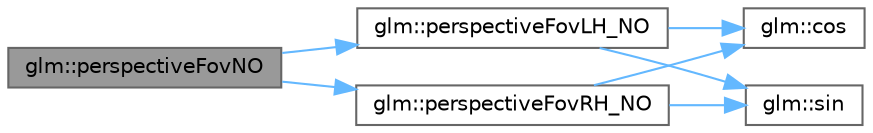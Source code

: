 digraph "glm::perspectiveFovNO"
{
 // LATEX_PDF_SIZE
  bgcolor="transparent";
  edge [fontname=Helvetica,fontsize=10,labelfontname=Helvetica,labelfontsize=10];
  node [fontname=Helvetica,fontsize=10,shape=box,height=0.2,width=0.4];
  rankdir="LR";
  Node1 [id="Node000001",label="glm::perspectiveFovNO",height=0.2,width=0.4,color="gray40", fillcolor="grey60", style="filled", fontcolor="black",tooltip=" "];
  Node1 -> Node2 [id="edge13_Node000001_Node000002",color="steelblue1",style="solid",tooltip=" "];
  Node2 [id="Node000002",label="glm::perspectiveFovLH_NO",height=0.2,width=0.4,color="grey40", fillcolor="white", style="filled",URL="$group__ext__matrix__clip__space.html#ga2a6ec32dc6b2b9ef545f9809129b134d",tooltip=" "];
  Node2 -> Node3 [id="edge14_Node000002_Node000003",color="steelblue1",style="solid",tooltip=" "];
  Node3 [id="Node000003",label="glm::cos",height=0.2,width=0.4,color="grey40", fillcolor="white", style="filled",URL="$group__core__func__trigonometric.html#ga54745147add8b4fa05642f5c71f6833e",tooltip=" "];
  Node2 -> Node4 [id="edge15_Node000002_Node000004",color="steelblue1",style="solid",tooltip=" "];
  Node4 [id="Node000004",label="glm::sin",height=0.2,width=0.4,color="grey40", fillcolor="white", style="filled",URL="$group__core__func__trigonometric.html#ga3fcdcfa2d2ac38de9ba1885cd1c79414",tooltip=" "];
  Node1 -> Node5 [id="edge16_Node000001_Node000005",color="steelblue1",style="solid",tooltip=" "];
  Node5 [id="Node000005",label="glm::perspectiveFovRH_NO",height=0.2,width=0.4,color="grey40", fillcolor="white", style="filled",URL="$group__ext__matrix__clip__space.html#ga80b35c54ebe2c39b72773a729cbb0ada",tooltip=" "];
  Node5 -> Node3 [id="edge17_Node000005_Node000003",color="steelblue1",style="solid",tooltip=" "];
  Node5 -> Node4 [id="edge18_Node000005_Node000004",color="steelblue1",style="solid",tooltip=" "];
}

